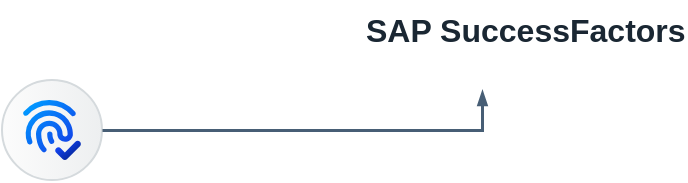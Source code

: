 <mxfile version="25.0.3">
  <diagram name="Page-1" id="-XBH1e5Wlkn9VTXg5XYE">
    <mxGraphModel dx="794" dy="446" grid="1" gridSize="10" guides="1" tooltips="1" connect="1" arrows="1" fold="1" page="1" pageScale="1" pageWidth="850" pageHeight="1100" math="0" shadow="0">
      <root>
        <mxCell id="0" />
        <mxCell id="1" parent="0" />
        <mxCell id="XP0UD9cBAivOyWr3SW4_-1" value="" style="shape=mxgraph.sap.icon;labelPosition=center;verticalLabelPosition=bottom;align=center;verticalAlign=top;strokeWidth=1;strokeColor=#D5DADD;fillColor=#EDEFF0;gradientColor=#FCFCFC;gradientDirection=west;aspect=fixed;SAPIcon=SAP_Authorization_and_Trust_Management_service" vertex="1" parent="1">
          <mxGeometry x="230" y="150" width="50" height="50" as="geometry" />
        </mxCell>
        <mxCell id="XP0UD9cBAivOyWr3SW4_-2" style="edgeStyle=orthogonalEdgeStyle;rounded=0;orthogonalLoop=1;jettySize=auto;html=1;fontSize=18;strokeColor=#475E75;fontFamily=Helvetica;fontColor=default;targetPerimeterSpacing=15;endSize=4;startSize=4;endArrow=blockThin;endFill=1;strokeWidth=1.5;startArrow=none;startFill=0;exitX=1;exitY=0.5;exitDx=0;exitDy=0;exitPerimeter=0;" edge="1" parent="1" source="XP0UD9cBAivOyWr3SW4_-1" target="XP0UD9cBAivOyWr3SW4_-3">
          <mxGeometry relative="1" as="geometry">
            <mxPoint x="470" y="240" as="targetPoint" />
            <mxPoint x="350" y="220" as="sourcePoint" />
            <Array as="points">
              <mxPoint x="470" y="175" />
            </Array>
          </mxGeometry>
        </mxCell>
        <mxCell id="XP0UD9cBAivOyWr3SW4_-3" value="SAP SuccessFactors" style="text;html=1;align=left;verticalAlign=middle;resizable=0;points=[];autosize=1;strokeColor=none;fillColor=none;fontSize=16;fontColor=#1A2733;fontFamily=Helvetica;fontStyle=1" vertex="1" parent="1">
          <mxGeometry x="410" y="110" width="120" height="30" as="geometry" />
        </mxCell>
      </root>
    </mxGraphModel>
  </diagram>
</mxfile>
